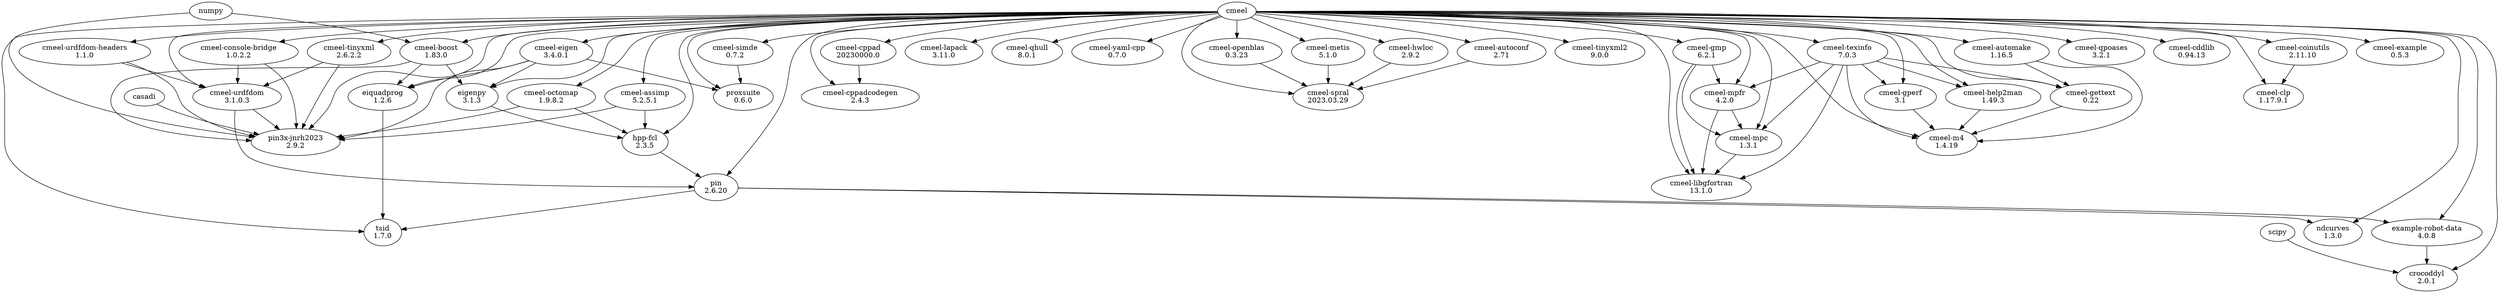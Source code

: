 digraph {
	"cmeel-example" [label="cmeel-example
0.5.3" URL="https://github.com/cmake-wheel/cmeel-example"]
	cmeel -> "cmeel-example"
	"cmeel-boost" [label="cmeel-boost
1.83.0" URL="https://github.com/cmake-wheel/cmeel-boost"]
	cmeel -> "cmeel-boost"
	numpy -> "cmeel-boost"
	"cmeel-eigen" [label="cmeel-eigen
3.4.0.1" URL="https://github.com/cmake-wheel/cmeel-eigen"]
	cmeel -> "cmeel-eigen"
	eigenpy [label="eigenpy
3.1.3" URL="https://github.com/cmake-wheel/eigenpy"]
	"cmeel-boost" -> eigenpy
	"cmeel-eigen" -> eigenpy
	cmeel -> eigenpy
	"hpp-fcl" [label="hpp-fcl
2.3.5" URL="https://github.com/cmake-wheel/hpp-fcl"]
	"cmeel-assimp" -> "hpp-fcl"
	"cmeel-octomap" -> "hpp-fcl"
	cmeel -> "hpp-fcl"
	eigenpy -> "hpp-fcl"
	"cmeel-assimp" [label="cmeel-assimp
5.2.5.1" URL="https://github.com/cmake-wheel/cmeel-assimp"]
	cmeel -> "cmeel-assimp"
	"cmeel-octomap" [label="cmeel-octomap
1.9.8.2" URL="https://github.com/cmake-wheel/cmeel-octomap"]
	cmeel -> "cmeel-octomap"
	"cmeel-urdfdom-headers" [label="cmeel-urdfdom-headers
1.1.0" URL="https://github.com/cmake-wheel/cmeel-urdfdom-headers"]
	cmeel -> "cmeel-urdfdom-headers"
	"cmeel-urdfdom" [label="cmeel-urdfdom
3.1.0.3" URL="https://github.com/cmake-wheel/cmeel-urdfdom"]
	"cmeel-console-bridge" -> "cmeel-urdfdom"
	"cmeel-tinyxml" -> "cmeel-urdfdom"
	"cmeel-urdfdom-headers" -> "cmeel-urdfdom"
	cmeel -> "cmeel-urdfdom"
	"cmeel-console-bridge" [label="cmeel-console-bridge
1.0.2.2" URL="https://github.com/cmake-wheel/cmeel-console-bridge"]
	cmeel -> "cmeel-console-bridge"
	"cmeel-tinyxml" [label="cmeel-tinyxml
2.6.2.2" URL="https://github.com/cmake-wheel/cmeel-tinyxml"]
	cmeel -> "cmeel-tinyxml"
	pin [label="pin
2.6.20" URL="https://github.com/cmake-wheel/pinocchio"]
	"cmeel-urdfdom" -> pin
	cmeel -> pin
	"hpp-fcl" -> pin
	"example-robot-data" [label="example-robot-data
4.0.8" URL="https://github.com/cmake-wheel/example-robot-data"]
	cmeel -> "example-robot-data"
	pin -> "example-robot-data"
	tsid [label="tsid
1.7.0" URL="https://github.com/cmake-wheel/tsid"]
	cmeel -> tsid
	eiquadprog -> tsid
	pin -> tsid
	crocoddyl [label="crocoddyl
2.0.1" URL="https://github.com/cmake-wheel/crocoddyl"]
	cmeel -> crocoddyl
	"example-robot-data" -> crocoddyl
	scipy -> crocoddyl
	eiquadprog [label="eiquadprog
1.2.6" URL="https://github.com/cmake-wheel/eiquadprog"]
	"cmeel-boost" -> eiquadprog
	"cmeel-eigen" -> eiquadprog
	cmeel -> eiquadprog
	ndcurves [label="ndcurves
1.3.0" URL="https://github.com/cmake-wheel/ndcurves"]
	cmeel -> ndcurves
	pin -> ndcurves
	"cmeel-cppad" [label="cmeel-cppad
20230000.0" URL="https://github.com/cmake-wheel/cmeel-cppad"]
	cmeel -> "cmeel-cppad"
	"cmeel-cppadcodegen" [label="cmeel-cppadcodegen
2.4.3" URL="https://github.com/cmake-wheel/cmeel-cppadcodegen"]
	"cmeel-cppad" -> "cmeel-cppadcodegen"
	cmeel -> "cmeel-cppadcodegen"
	"cmeel-simde" [label="cmeel-simde
0.7.2" URL="https://github.com/cmake-wheel/cmeel-simde"]
	cmeel -> "cmeel-simde"
	"cmeel-lapack" [label="cmeel-lapack
3.11.0" URL="https://github.com/cmake-wheel/cmeel-lapack"]
	cmeel -> "cmeel-lapack"
	"cmeel-qhull" [label="cmeel-qhull
8.0.1" URL="https://github.com/cmake-wheel/cmeel-qhull"]
	cmeel -> "cmeel-qhull"
	"cmeel-yaml-cpp" [label="cmeel-yaml-cpp
0.7.0" URL="https://github.com/cmake-wheel/cmeel-yaml-cpp"]
	cmeel -> "cmeel-yaml-cpp"
	"cmeel-openblas" [label="cmeel-openblas
0.3.23" URL="https://github.com/cmake-wheel/cmeel-openblas"]
	cmeel -> "cmeel-openblas"
	"cmeel-tinyxml2" [label="cmeel-tinyxml2
9.0.0" URL="https://github.com/cmake-wheel/cmeel-tinyxml2"]
	cmeel -> "cmeel-tinyxml2"
	"cmeel-gmp" [label="cmeel-gmp
6.2.1" URL="https://github.com/cmake-wheel/cmeel-gmp"]
	cmeel -> "cmeel-gmp"
	"cmeel-texinfo" [label="cmeel-texinfo
7.0.3" URL="https://github.com/cmake-wheel/cmeel-texinfo"]
	cmeel -> "cmeel-texinfo"
	"cmeel-gperf" [label="cmeel-gperf
3.1" URL="https://github.com/cmake-wheel/cmeel-gperf"]
	"cmeel-texinfo" -> "cmeel-gperf"
	cmeel -> "cmeel-gperf"
	"cmeel-gettext" [label="cmeel-gettext
0.22" URL="https://github.com/cmake-wheel/cmeel-gettext"]
	"cmeel-automake" -> "cmeel-gettext"
	"cmeel-texinfo" -> "cmeel-gettext"
	cmeel -> "cmeel-gettext"
	"cmeel-mpfr" [label="cmeel-mpfr
4.2.0" URL="https://github.com/cmake-wheel/cmeel-mpfr"]
	"cmeel-gmp" -> "cmeel-mpfr"
	"cmeel-texinfo" -> "cmeel-mpfr"
	cmeel -> "cmeel-mpfr"
	"cmeel-mpc" [label="cmeel-mpc
1.3.1" URL="https://github.com/cmake-wheel/cmeel-mpc"]
	"cmeel-gmp" -> "cmeel-mpc"
	"cmeel-mpfr" -> "cmeel-mpc"
	"cmeel-texinfo" -> "cmeel-mpc"
	cmeel -> "cmeel-mpc"
	"cmeel-metis" [label="cmeel-metis
5.1.0" URL="https://github.com/cmake-wheel/cmeel-metis"]
	cmeel -> "cmeel-metis"
	"cmeel-hwloc" [label="cmeel-hwloc
2.9.2" URL="https://github.com/cmake-wheel/cmeel-hwloc"]
	cmeel -> "cmeel-hwloc"
	"cmeel-spral" [label="cmeel-spral
2023.03.29" URL="https://github.com/cmake-wheel/cmeel-spral"]
	"cmeel-autoconf" -> "cmeel-spral"
	"cmeel-hwloc" -> "cmeel-spral"
	"cmeel-metis" -> "cmeel-spral"
	"cmeel-openblas" -> "cmeel-spral"
	cmeel -> "cmeel-spral"
	"pin3x-jnrh2023" [label="pin3x-jnrh2023
2.9.2" URL="https://github.com/cmake-wheel/pin3x-jnrh"]
	cmeel -> "pin3x-jnrh2023"
	"cmeel-boost" -> "pin3x-jnrh2023"
	"cmeel-console-bridge" -> "pin3x-jnrh2023"
	"cmeel-tinyxml" -> "pin3x-jnrh2023"
	"cmeel-urdfdom-headers" -> "pin3x-jnrh2023"
	"cmeel-urdfdom" -> "pin3x-jnrh2023"
	casadi -> "pin3x-jnrh2023"
	"cmeel-eigen" -> "pin3x-jnrh2023"
	"cmeel-assimp" -> "pin3x-jnrh2023"
	"cmeel-octomap" -> "pin3x-jnrh2023"
	numpy -> "pin3x-jnrh2023"
	"cmeel-help2man" [label="cmeel-help2man
1.49.3" URL="https://github.com/cmake-wheel/cmeel-help2man"]
	"cmeel-texinfo" -> "cmeel-help2man"
	cmeel -> "cmeel-help2man"
	"cmeel-m4" [label="cmeel-m4
1.4.19" URL="https://github.com/cmake-wheel/cmeel-m4"]
	"cmeel-automake" -> "cmeel-m4"
	"cmeel-gettext" -> "cmeel-m4"
	"cmeel-gperf" -> "cmeel-m4"
	"cmeel-help2man" -> "cmeel-m4"
	"cmeel-texinfo" -> "cmeel-m4"
	cmeel -> "cmeel-m4"
	"cmeel-autoconf" [label="cmeel-autoconf
2.71" URL="https://github.com/cmake-wheel/cmeel-autoconf"]
	cmeel -> "cmeel-autoconf"
	"cmeel-automake" [label="cmeel-automake
1.16.5" URL="https://github.com/cmake-wheel/cmeel-automake"]
	cmeel -> "cmeel-automake"
	"cmeel-libgfortran" [label="cmeel-libgfortran
13.1.0" URL="https://github.com/cmake-wheel/cmeel-libgfortran"]
	"cmeel-gmp" -> "cmeel-libgfortran"
	"cmeel-mpc" -> "cmeel-libgfortran"
	"cmeel-mpfr" -> "cmeel-libgfortran"
	"cmeel-texinfo" -> "cmeel-libgfortran"
	cmeel -> "cmeel-libgfortran"
	"cmeel-qpoases" [label="cmeel-qpoases
3.2.1" URL="https://github.com/cmake-wheel/cmeel-qpoases"]
	cmeel -> "cmeel-qpoases"
	"cmeel-cddlib" [label="cmeel-cddlib
0.94.13" URL="https://github.com/cmake-wheel/cmeel-cddlib"]
	cmeel -> "cmeel-cddlib"
	"cmeel-coinutils" [label="cmeel-coinutils
2.11.10" URL="https://github.com/cmake-wheel/cmeel-coinutils"]
	cmeel -> "cmeel-coinutils"
	"cmeel-clp" [label="cmeel-clp
1.17.9.1" URL="https://github.com/cmake-wheel/cmeel-clp"]
	"cmeel-coinutils" -> "cmeel-clp"
	cmeel -> "cmeel-clp"
	proxsuite [label="proxsuite
0.6.0" URL="https://github.com/Simple-Robotics/proxsuite"]
	cmeel -> proxsuite
	"cmeel-eigen" -> proxsuite
	"cmeel-simde" -> proxsuite
}
